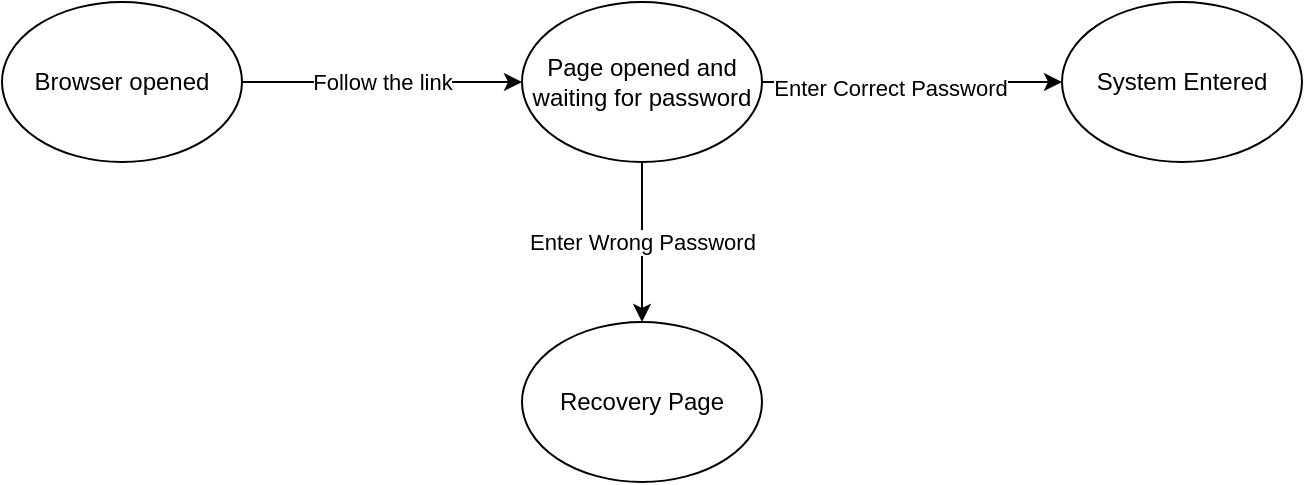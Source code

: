 <mxfile version="22.0.4" type="google" pages="5">
  <diagram name="Page-1" id="uEbRUne0wFBTd5gLrkr-">
    <mxGraphModel dx="887" dy="557" grid="1" gridSize="10" guides="1" tooltips="1" connect="1" arrows="1" fold="1" page="1" pageScale="1" pageWidth="850" pageHeight="1100" math="0" shadow="0">
      <root>
        <mxCell id="0" />
        <mxCell id="1" parent="0" />
        <mxCell id="TFoDrSF2clW0FWO_umzl-3" value="Follow the link" style="edgeStyle=orthogonalEdgeStyle;rounded=0;orthogonalLoop=1;jettySize=auto;html=1;" edge="1" parent="1" source="TFoDrSF2clW0FWO_umzl-1" target="TFoDrSF2clW0FWO_umzl-2">
          <mxGeometry relative="1" as="geometry" />
        </mxCell>
        <mxCell id="TFoDrSF2clW0FWO_umzl-1" value="Browser opened" style="ellipse;whiteSpace=wrap;html=1;" vertex="1" parent="1">
          <mxGeometry x="90" y="110" width="120" height="80" as="geometry" />
        </mxCell>
        <mxCell id="TFoDrSF2clW0FWO_umzl-5" value="" style="edgeStyle=orthogonalEdgeStyle;rounded=0;orthogonalLoop=1;jettySize=auto;html=1;" edge="1" parent="1" source="TFoDrSF2clW0FWO_umzl-2" target="TFoDrSF2clW0FWO_umzl-4">
          <mxGeometry relative="1" as="geometry" />
        </mxCell>
        <mxCell id="TFoDrSF2clW0FWO_umzl-6" value="Enter Correct Password" style="edgeLabel;html=1;align=center;verticalAlign=middle;resizable=0;points=[];" vertex="1" connectable="0" parent="TFoDrSF2clW0FWO_umzl-5">
          <mxGeometry x="-0.15" y="-3" relative="1" as="geometry">
            <mxPoint as="offset" />
          </mxGeometry>
        </mxCell>
        <mxCell id="TFoDrSF2clW0FWO_umzl-8" value="Enter Wrong Password" style="edgeStyle=orthogonalEdgeStyle;rounded=0;orthogonalLoop=1;jettySize=auto;html=1;" edge="1" parent="1" source="TFoDrSF2clW0FWO_umzl-2" target="TFoDrSF2clW0FWO_umzl-7">
          <mxGeometry relative="1" as="geometry" />
        </mxCell>
        <mxCell id="TFoDrSF2clW0FWO_umzl-2" value="Page opened and waiting for password" style="ellipse;whiteSpace=wrap;html=1;" vertex="1" parent="1">
          <mxGeometry x="350" y="110" width="120" height="80" as="geometry" />
        </mxCell>
        <mxCell id="TFoDrSF2clW0FWO_umzl-4" value="System Entered" style="ellipse;whiteSpace=wrap;html=1;" vertex="1" parent="1">
          <mxGeometry x="620" y="110" width="120" height="80" as="geometry" />
        </mxCell>
        <mxCell id="TFoDrSF2clW0FWO_umzl-7" value="Recovery Page" style="ellipse;whiteSpace=wrap;html=1;" vertex="1" parent="1">
          <mxGeometry x="350" y="270" width="120" height="80" as="geometry" />
        </mxCell>
      </root>
    </mxGraphModel>
  </diagram>
  <diagram id="aiQ1f44-mH8TnDGbYiIu" name="Page-2">
    <mxGraphModel grid="1" page="1" gridSize="10" guides="1" tooltips="1" connect="1" arrows="1" fold="1" pageScale="1" pageWidth="850" pageHeight="1100" math="0" shadow="0">
      <root>
        <mxCell id="0" />
        <mxCell id="1" parent="0" />
        <mxCell id="5BOYb1PetQXMvJ847kSk-3" value="" style="edgeStyle=orthogonalEdgeStyle;rounded=0;orthogonalLoop=1;jettySize=auto;html=1;" edge="1" parent="1" source="5BOYb1PetQXMvJ847kSk-1" target="5BOYb1PetQXMvJ847kSk-2">
          <mxGeometry relative="1" as="geometry" />
        </mxCell>
        <mxCell id="5BOYb1PetQXMvJ847kSk-1" value="Open the website" style="ellipse;whiteSpace=wrap;html=1;" vertex="1" parent="1">
          <mxGeometry x="50" y="30" width="120" height="80" as="geometry" />
        </mxCell>
        <mxCell id="5BOYb1PetQXMvJ847kSk-5" value="" style="edgeStyle=orthogonalEdgeStyle;rounded=0;orthogonalLoop=1;jettySize=auto;html=1;" edge="1" parent="1" source="5BOYb1PetQXMvJ847kSk-2" target="5BOYb1PetQXMvJ847kSk-4">
          <mxGeometry relative="1" as="geometry" />
        </mxCell>
        <mxCell id="5BOYb1PetQXMvJ847kSk-6" value="Buy the tickets" style="edgeLabel;html=1;align=center;verticalAlign=middle;resizable=0;points=[];" connectable="0" vertex="1" parent="5BOYb1PetQXMvJ847kSk-5">
          <mxGeometry x="-0.4" relative="1" as="geometry">
            <mxPoint as="offset" />
          </mxGeometry>
        </mxCell>
        <mxCell id="5BOYb1PetQXMvJ847kSk-2" value="Select an available session" style="ellipse;whiteSpace=wrap;html=1;" vertex="1" parent="1">
          <mxGeometry x="250" y="30" width="120" height="80" as="geometry" />
        </mxCell>
        <mxCell id="5BOYb1PetQXMvJ847kSk-8" value="" style="edgeStyle=orthogonalEdgeStyle;rounded=0;orthogonalLoop=1;jettySize=auto;html=1;" edge="1" parent="1" source="5BOYb1PetQXMvJ847kSk-4" target="5BOYb1PetQXMvJ847kSk-7">
          <mxGeometry relative="1" as="geometry" />
        </mxCell>
        <mxCell id="5BOYb1PetQXMvJ847kSk-9" value="Pay" style="edgeLabel;html=1;align=center;verticalAlign=middle;resizable=0;points=[];" connectable="0" vertex="1" parent="5BOYb1PetQXMvJ847kSk-8">
          <mxGeometry x="0.004" y="1" relative="1" as="geometry">
            <mxPoint as="offset" />
          </mxGeometry>
        </mxCell>
        <mxCell id="5BOYb1PetQXMvJ847kSk-4" value="Choose the seats" style="ellipse;whiteSpace=wrap;html=1;" vertex="1" parent="1">
          <mxGeometry x="510" y="30" width="120" height="80" as="geometry" />
        </mxCell>
        <mxCell id="5BOYb1PetQXMvJ847kSk-17" value="Show it to the controller" style="edgeStyle=orthogonalEdgeStyle;rounded=0;orthogonalLoop=1;jettySize=auto;html=1;" edge="1" parent="1" source="5BOYb1PetQXMvJ847kSk-7" target="5BOYb1PetQXMvJ847kSk-16">
          <mxGeometry relative="1" as="geometry" />
        </mxCell>
        <mxCell id="5BOYb1PetQXMvJ847kSk-7" value="Receive&amp;nbsp; a QR code" style="ellipse;whiteSpace=wrap;html=1;" vertex="1" parent="1">
          <mxGeometry x="710" y="30" width="120" height="80" as="geometry" />
        </mxCell>
        <mxCell id="5BOYb1PetQXMvJ847kSk-19" value="Active" style="edgeStyle=orthogonalEdgeStyle;rounded=0;orthogonalLoop=1;jettySize=auto;html=1;" edge="1" parent="1" source="5BOYb1PetQXMvJ847kSk-16" target="5BOYb1PetQXMvJ847kSk-18">
          <mxGeometry relative="1" as="geometry" />
        </mxCell>
        <mxCell id="5BOYb1PetQXMvJ847kSk-21" value="Inactive" style="edgeStyle=orthogonalEdgeStyle;rounded=0;orthogonalLoop=1;jettySize=auto;html=1;" edge="1" parent="1" source="5BOYb1PetQXMvJ847kSk-16" target="5BOYb1PetQXMvJ847kSk-20">
          <mxGeometry relative="1" as="geometry" />
        </mxCell>
        <mxCell id="5BOYb1PetQXMvJ847kSk-16" value="QR code validation" style="ellipse;whiteSpace=wrap;html=1;" vertex="1" parent="1">
          <mxGeometry x="710" y="190" width="120" height="80" as="geometry" />
        </mxCell>
        <mxCell id="5BOYb1PetQXMvJ847kSk-18" value="Watching the movie" style="ellipse;whiteSpace=wrap;html=1;" vertex="1" parent="1">
          <mxGeometry x="710" y="350" width="120" height="80" as="geometry" />
        </mxCell>
        <mxCell id="5BOYb1PetQXMvJ847kSk-20" value="Next timeslot" style="ellipse;whiteSpace=wrap;html=1;" vertex="1" parent="1">
          <mxGeometry x="510" y="190" width="120" height="80" as="geometry" />
        </mxCell>
      </root>
    </mxGraphModel>
  </diagram>
  <diagram id="wuZjX5rlrq-FypIWl7sG" name="Page-3">
    <mxGraphModel grid="1" page="1" gridSize="10" guides="1" tooltips="1" connect="1" arrows="1" fold="1" pageScale="1" pageWidth="850" pageHeight="1100" math="0" shadow="0">
      <root>
        <mxCell id="0" />
        <mxCell id="1" parent="0" />
        <mxCell id="b86qAr8NrRniLDkwfPh6-5" value="Power ON" style="edgeStyle=orthogonalEdgeStyle;rounded=0;orthogonalLoop=1;jettySize=auto;html=1;" edge="1" parent="1" source="b86qAr8NrRniLDkwfPh6-1" target="b86qAr8NrRniLDkwfPh6-4">
          <mxGeometry relative="1" as="geometry" />
        </mxCell>
        <mxCell id="b86qAr8NrRniLDkwfPh6-1" value="TV off (S1)" style="rounded=1;whiteSpace=wrap;html=1;" vertex="1" parent="1">
          <mxGeometry x="70" y="40" width="120" height="60" as="geometry" />
        </mxCell>
        <mxCell id="b86qAr8NrRniLDkwfPh6-6" value="" style="edgeStyle=orthogonalEdgeStyle;rounded=0;orthogonalLoop=1;jettySize=auto;html=1;exitX=0.75;exitY=0;exitDx=0;exitDy=0;entryX=0.75;entryY=1;entryDx=0;entryDy=0;" edge="1" parent="1" source="b86qAr8NrRniLDkwfPh6-4" target="b86qAr8NrRniLDkwfPh6-1">
          <mxGeometry relative="1" as="geometry" />
        </mxCell>
        <mxCell id="b86qAr8NrRniLDkwfPh6-7" value="Power OFF" style="edgeLabel;html=1;align=center;verticalAlign=middle;resizable=0;points=[];" connectable="0" vertex="1" parent="b86qAr8NrRniLDkwfPh6-6">
          <mxGeometry x="-0.45" relative="1" as="geometry">
            <mxPoint as="offset" />
          </mxGeometry>
        </mxCell>
        <mxCell id="b86qAr8NrRniLDkwfPh6-17" style="edgeStyle=orthogonalEdgeStyle;rounded=0;orthogonalLoop=1;jettySize=auto;html=1;exitX=1;exitY=0.25;exitDx=0;exitDy=0;entryX=0.793;entryY=1.008;entryDx=0;entryDy=0;entryPerimeter=0;" edge="1" parent="1" source="b86qAr8NrRniLDkwfPh6-4" target="b86qAr8NrRniLDkwfPh6-8">
          <mxGeometry relative="1" as="geometry">
            <Array as="points">
              <mxPoint x="315" y="245" />
              <mxPoint x="315" y="240" />
            </Array>
          </mxGeometry>
        </mxCell>
        <mxCell id="b86qAr8NrRniLDkwfPh6-18" value="RC on" style="edgeLabel;html=1;align=center;verticalAlign=middle;resizable=0;points=[];" connectable="0" vertex="1" parent="b86qAr8NrRniLDkwfPh6-17">
          <mxGeometry x="-0.031" y="1" relative="1" as="geometry">
            <mxPoint as="offset" />
          </mxGeometry>
        </mxCell>
        <mxCell id="b86qAr8NrRniLDkwfPh6-4" value="TV stand by (S2)&amp;nbsp;" style="whiteSpace=wrap;html=1;rounded=1;" vertex="1" parent="1">
          <mxGeometry x="70" y="230" width="120" height="60" as="geometry" />
        </mxCell>
        <mxCell id="b86qAr8NrRniLDkwfPh6-15" style="edgeStyle=orthogonalEdgeStyle;rounded=0;orthogonalLoop=1;jettySize=auto;html=1;exitX=0.25;exitY=1;exitDx=0;exitDy=0;entryX=1;entryY=0.5;entryDx=0;entryDy=0;" edge="1" parent="1" source="b86qAr8NrRniLDkwfPh6-8" target="b86qAr8NrRniLDkwfPh6-1">
          <mxGeometry relative="1" as="geometry">
            <Array as="points">
              <mxPoint x="440" y="70" />
            </Array>
          </mxGeometry>
        </mxCell>
        <mxCell id="b86qAr8NrRniLDkwfPh6-16" value="Power off" style="edgeLabel;html=1;align=center;verticalAlign=middle;resizable=0;points=[];" connectable="0" vertex="1" parent="b86qAr8NrRniLDkwfPh6-15">
          <mxGeometry x="0.145" y="-3" relative="1" as="geometry">
            <mxPoint as="offset" />
          </mxGeometry>
        </mxCell>
        <mxCell id="b86qAr8NrRniLDkwfPh6-21" style="edgeStyle=orthogonalEdgeStyle;rounded=0;orthogonalLoop=1;jettySize=auto;html=1;entryX=1;entryY=0.75;entryDx=0;entryDy=0;exitX=0.917;exitY=1.017;exitDx=0;exitDy=0;exitPerimeter=0;" edge="1" parent="1" source="b86qAr8NrRniLDkwfPh6-8" target="b86qAr8NrRniLDkwfPh6-4">
          <mxGeometry relative="1" as="geometry">
            <mxPoint x="430" y="275" as="sourcePoint" />
          </mxGeometry>
        </mxCell>
        <mxCell id="b86qAr8NrRniLDkwfPh6-22" value="RC off" style="edgeLabel;html=1;align=center;verticalAlign=middle;resizable=0;points=[];" connectable="0" vertex="1" parent="b86qAr8NrRniLDkwfPh6-21">
          <mxGeometry x="0.098" y="1" relative="1" as="geometry">
            <mxPoint as="offset" />
          </mxGeometry>
        </mxCell>
        <mxCell id="b86qAr8NrRniLDkwfPh6-8" value="TV play (S3)" style="whiteSpace=wrap;html=1;rounded=1;arcSize=24;direction=south;" vertex="1" parent="1">
          <mxGeometry x="440" y="10" width="120" height="290" as="geometry" />
        </mxCell>
      </root>
    </mxGraphModel>
  </diagram>
  <diagram id="XkKyA4-nwQY60iMoyVMe" name="Page-4">
    <mxGraphModel grid="1" page="1" gridSize="10" guides="1" tooltips="1" connect="1" arrows="1" fold="1" pageScale="1" pageWidth="850" pageHeight="1100" math="0" shadow="0">
      <root>
        <mxCell id="0" />
        <mxCell id="1" parent="0" />
        <mxCell id="X5nG7naCxw4jW78CPcke-1" value="Make a state and transition diagram for testing the following video game:&#xa;After starting the game, you find yourself in the Castle of Mysteries, in a room with two&#xa;corridors — to the right and the left.&#xa;If you go to the right, you will get to the dragon. The dragon gives you a riddle. If the&#xa;answer is correct — you leave the castle and win. If not, the dragon gives another riddle.&#xa;If you answer incorrectly for the second time, the dragon will eat you, and you lose.&#xa;If you go to the left, you will get to the witch. The witch gives a riddle. If the answer is&#xa;correct, you leave the castle and win. If the answer is wrong, the witch takes you to the&#xa;Dragon." style="text;whiteSpace=wrap;html=1;" vertex="1" parent="1">
          <mxGeometry x="40" y="40" width="500" height="150" as="geometry" />
        </mxCell>
        <mxCell id="X5nG7naCxw4jW78CPcke-5" value="" style="edgeStyle=orthogonalEdgeStyle;rounded=0;orthogonalLoop=1;jettySize=auto;html=1;" edge="1" parent="1" source="X5nG7naCxw4jW78CPcke-3" target="X5nG7naCxw4jW78CPcke-4">
          <mxGeometry relative="1" as="geometry" />
        </mxCell>
        <mxCell id="X5nG7naCxw4jW78CPcke-23" value="" style="edgeStyle=orthogonalEdgeStyle;rounded=0;orthogonalLoop=1;jettySize=auto;html=1;" edge="1" parent="1" source="X5nG7naCxw4jW78CPcke-3" target="X5nG7naCxw4jW78CPcke-22">
          <mxGeometry relative="1" as="geometry" />
        </mxCell>
        <mxCell id="X5nG7naCxw4jW78CPcke-3" value="Game started" style="rounded=1;whiteSpace=wrap;html=1;arcSize=50;" vertex="1" parent="1">
          <mxGeometry x="250" y="200" width="120" height="60" as="geometry" />
        </mxCell>
        <mxCell id="X5nG7naCxw4jW78CPcke-7" value="" style="edgeStyle=orthogonalEdgeStyle;rounded=0;orthogonalLoop=1;jettySize=auto;html=1;" edge="1" parent="1" source="X5nG7naCxw4jW78CPcke-4" target="X5nG7naCxw4jW78CPcke-6">
          <mxGeometry relative="1" as="geometry" />
        </mxCell>
        <mxCell id="X5nG7naCxw4jW78CPcke-4" value="Dragon" style="whiteSpace=wrap;html=1;rounded=1;" vertex="1" parent="1">
          <mxGeometry x="410" y="200" width="120" height="60" as="geometry" />
        </mxCell>
        <mxCell id="X5nG7naCxw4jW78CPcke-10" value="" style="edgeStyle=orthogonalEdgeStyle;rounded=0;orthogonalLoop=1;jettySize=auto;html=1;" edge="1" parent="1" source="X5nG7naCxw4jW78CPcke-6" target="X5nG7naCxw4jW78CPcke-9">
          <mxGeometry relative="1" as="geometry" />
        </mxCell>
        <mxCell id="X5nG7naCxw4jW78CPcke-11" value="Correct answer" style="edgeLabel;html=1;align=center;verticalAlign=middle;resizable=0;points=[];" connectable="0" vertex="1" parent="X5nG7naCxw4jW78CPcke-10">
          <mxGeometry x="0.025" y="1" relative="1" as="geometry">
            <mxPoint as="offset" />
          </mxGeometry>
        </mxCell>
        <mxCell id="X5nG7naCxw4jW78CPcke-13" value="" style="edgeStyle=orthogonalEdgeStyle;rounded=0;orthogonalLoop=1;jettySize=auto;html=1;" edge="1" parent="1" source="X5nG7naCxw4jW78CPcke-6" target="X5nG7naCxw4jW78CPcke-12">
          <mxGeometry relative="1" as="geometry" />
        </mxCell>
        <mxCell id="X5nG7naCxw4jW78CPcke-14" value="Wrong answer" style="edgeLabel;html=1;align=center;verticalAlign=middle;resizable=0;points=[];" connectable="0" vertex="1" parent="X5nG7naCxw4jW78CPcke-13">
          <mxGeometry x="-0.35" y="-1" relative="1" as="geometry">
            <mxPoint as="offset" />
          </mxGeometry>
        </mxCell>
        <mxCell id="X5nG7naCxw4jW78CPcke-6" value="Riddle" style="whiteSpace=wrap;html=1;rounded=1;" vertex="1" parent="1">
          <mxGeometry x="580" y="200" width="120" height="60" as="geometry" />
        </mxCell>
        <mxCell id="X5nG7naCxw4jW78CPcke-9" value="Win and leave the castle" style="whiteSpace=wrap;html=1;rounded=1;" vertex="1" parent="1">
          <mxGeometry x="800" y="200" width="120" height="60" as="geometry" />
        </mxCell>
        <mxCell id="X5nG7naCxw4jW78CPcke-17" style="edgeStyle=orthogonalEdgeStyle;rounded=0;orthogonalLoop=1;jettySize=auto;html=1;exitX=1;exitY=0.25;exitDx=0;exitDy=0;entryX=0.5;entryY=1;entryDx=0;entryDy=0;" edge="1" parent="1" source="X5nG7naCxw4jW78CPcke-12" target="X5nG7naCxw4jW78CPcke-9">
          <mxGeometry relative="1" as="geometry" />
        </mxCell>
        <mxCell id="X5nG7naCxw4jW78CPcke-18" value="Correct answer" style="edgeLabel;html=1;align=center;verticalAlign=middle;resizable=0;points=[];" connectable="0" vertex="1" parent="X5nG7naCxw4jW78CPcke-17">
          <mxGeometry x="-0.439" y="3" relative="1" as="geometry">
            <mxPoint as="offset" />
          </mxGeometry>
        </mxCell>
        <mxCell id="X5nG7naCxw4jW78CPcke-20" value="" style="edgeStyle=orthogonalEdgeStyle;rounded=0;orthogonalLoop=1;jettySize=auto;html=1;" edge="1" parent="1" source="X5nG7naCxw4jW78CPcke-12" target="X5nG7naCxw4jW78CPcke-19">
          <mxGeometry relative="1" as="geometry" />
        </mxCell>
        <mxCell id="X5nG7naCxw4jW78CPcke-21" value="Wrong answer" style="edgeLabel;html=1;align=center;verticalAlign=middle;resizable=0;points=[];" connectable="0" vertex="1" parent="X5nG7naCxw4jW78CPcke-20">
          <mxGeometry x="-0.25" relative="1" as="geometry">
            <mxPoint as="offset" />
          </mxGeometry>
        </mxCell>
        <mxCell id="X5nG7naCxw4jW78CPcke-12" value="Another riddle" style="whiteSpace=wrap;html=1;rounded=1;" vertex="1" parent="1">
          <mxGeometry x="580" y="340" width="120" height="60" as="geometry" />
        </mxCell>
        <mxCell id="X5nG7naCxw4jW78CPcke-19" value="The Dragon will eat you and you lose" style="whiteSpace=wrap;html=1;rounded=1;" vertex="1" parent="1">
          <mxGeometry x="580" y="480" width="120" height="60" as="geometry" />
        </mxCell>
        <mxCell id="X5nG7naCxw4jW78CPcke-25" value="" style="edgeStyle=orthogonalEdgeStyle;rounded=0;orthogonalLoop=1;jettySize=auto;html=1;" edge="1" parent="1" source="X5nG7naCxw4jW78CPcke-22" target="X5nG7naCxw4jW78CPcke-24">
          <mxGeometry relative="1" as="geometry" />
        </mxCell>
        <mxCell id="X5nG7naCxw4jW78CPcke-22" value="Witch" style="whiteSpace=wrap;html=1;rounded=1;" vertex="1" parent="1">
          <mxGeometry x="90" y="200" width="120" height="60" as="geometry" />
        </mxCell>
        <mxCell id="X5nG7naCxw4jW78CPcke-27" value="" style="edgeStyle=orthogonalEdgeStyle;rounded=0;orthogonalLoop=1;jettySize=auto;html=1;" edge="1" parent="1" source="X5nG7naCxw4jW78CPcke-24" target="X5nG7naCxw4jW78CPcke-26">
          <mxGeometry relative="1" as="geometry" />
        </mxCell>
        <mxCell id="X5nG7naCxw4jW78CPcke-28" value="Correct answer" style="edgeLabel;html=1;align=center;verticalAlign=middle;resizable=0;points=[];" connectable="0" vertex="1" parent="X5nG7naCxw4jW78CPcke-27">
          <mxGeometry x="-0.125" y="-1" relative="1" as="geometry">
            <mxPoint as="offset" />
          </mxGeometry>
        </mxCell>
        <mxCell id="57pekylz-xbHcTrhemu1-2" style="edgeStyle=orthogonalEdgeStyle;rounded=0;orthogonalLoop=1;jettySize=auto;html=1;exitX=1;exitY=0.75;exitDx=0;exitDy=0;entryX=0.5;entryY=1;entryDx=0;entryDy=0;" edge="1" parent="1" source="X5nG7naCxw4jW78CPcke-24" target="X5nG7naCxw4jW78CPcke-4">
          <mxGeometry relative="1" as="geometry" />
        </mxCell>
        <mxCell id="57pekylz-xbHcTrhemu1-3" value="Wrong Answer" style="edgeLabel;html=1;align=center;verticalAlign=middle;resizable=0;points=[];" connectable="0" vertex="1" parent="57pekylz-xbHcTrhemu1-2">
          <mxGeometry x="-0.218" y="-1" relative="1" as="geometry">
            <mxPoint as="offset" />
          </mxGeometry>
        </mxCell>
        <mxCell id="X5nG7naCxw4jW78CPcke-24" value="Riddle" style="whiteSpace=wrap;html=1;rounded=1;" vertex="1" parent="1">
          <mxGeometry x="90" y="290" width="120" height="60" as="geometry" />
        </mxCell>
        <mxCell id="X5nG7naCxw4jW78CPcke-26" value="Win and leave the castle" style="whiteSpace=wrap;html=1;rounded=1;" vertex="1" parent="1">
          <mxGeometry x="90" y="430" width="120" height="60" as="geometry" />
        </mxCell>
      </root>
    </mxGraphModel>
  </diagram>
  <diagram id="X26Ykhv9WYEpLscVcZ9b" name="Page-5">
    <mxGraphModel grid="1" page="1" gridSize="10" guides="1" tooltips="1" connect="1" arrows="1" fold="1" pageScale="1" pageWidth="850" pageHeight="1100" math="0" shadow="0">
      <root>
        <mxCell id="0" />
        <mxCell id="1" parent="0" />
        <mxCell id="AsdjzeunFyEnqa6Ra3yB-17" value="" style="edgeStyle=orthogonalEdgeStyle;rounded=0;orthogonalLoop=1;jettySize=auto;html=1;" edge="1" parent="1" source="AsdjzeunFyEnqa6Ra3yB-15" target="AsdjzeunFyEnqa6Ra3yB-16">
          <mxGeometry relative="1" as="geometry" />
        </mxCell>
        <mxCell id="AsdjzeunFyEnqa6Ra3yB-15" value="Start" style="rounded=1;whiteSpace=wrap;html=1;" vertex="1" parent="1">
          <mxGeometry x="360" y="190" width="120" height="60" as="geometry" />
        </mxCell>
        <mxCell id="AsdjzeunFyEnqa6Ra3yB-19" value="" style="edgeStyle=orthogonalEdgeStyle;rounded=0;orthogonalLoop=1;jettySize=auto;html=1;" edge="1" parent="1" source="AsdjzeunFyEnqa6Ra3yB-16" target="AsdjzeunFyEnqa6Ra3yB-18">
          <mxGeometry relative="1" as="geometry" />
        </mxCell>
        <mxCell id="AsdjzeunFyEnqa6Ra3yB-16" value="User Registration" style="whiteSpace=wrap;html=1;rounded=1;" vertex="1" parent="1">
          <mxGeometry x="360" y="330" width="120" height="60" as="geometry" />
        </mxCell>
        <mxCell id="AsdjzeunFyEnqa6Ra3yB-21" value="" style="edgeStyle=orthogonalEdgeStyle;rounded=0;orthogonalLoop=1;jettySize=auto;html=1;" edge="1" parent="1" source="AsdjzeunFyEnqa6Ra3yB-18" target="AsdjzeunFyEnqa6Ra3yB-20">
          <mxGeometry relative="1" as="geometry" />
        </mxCell>
        <mxCell id="AsdjzeunFyEnqa6Ra3yB-23" value="" style="edgeStyle=orthogonalEdgeStyle;rounded=0;orthogonalLoop=1;jettySize=auto;html=1;" edge="1" parent="1" source="AsdjzeunFyEnqa6Ra3yB-18" target="AsdjzeunFyEnqa6Ra3yB-22">
          <mxGeometry relative="1" as="geometry" />
        </mxCell>
        <mxCell id="AsdjzeunFyEnqa6Ra3yB-18" value="Profile Setup" style="whiteSpace=wrap;html=1;rounded=1;" vertex="1" parent="1">
          <mxGeometry x="360" y="470" width="120" height="60" as="geometry" />
        </mxCell>
        <mxCell id="AsdjzeunFyEnqa6Ra3yB-27" value="Browsing Cat Photo" style="edgeStyle=orthogonalEdgeStyle;rounded=0;orthogonalLoop=1;jettySize=auto;html=1;" edge="1" parent="1" source="AsdjzeunFyEnqa6Ra3yB-20" target="AsdjzeunFyEnqa6Ra3yB-26">
          <mxGeometry relative="1" as="geometry" />
        </mxCell>
        <mxCell id="AsdjzeunFyEnqa6Ra3yB-20" value="Main Feed" style="whiteSpace=wrap;html=1;rounded=1;" vertex="1" parent="1">
          <mxGeometry x="180" y="560" width="120" height="60" as="geometry" />
        </mxCell>
        <mxCell id="AsdjzeunFyEnqa6Ra3yB-25" value="" style="edgeStyle=orthogonalEdgeStyle;rounded=0;orthogonalLoop=1;jettySize=auto;html=1;" edge="1" parent="1" source="AsdjzeunFyEnqa6Ra3yB-22" target="AsdjzeunFyEnqa6Ra3yB-24">
          <mxGeometry relative="1" as="geometry" />
        </mxCell>
        <mxCell id="AsdjzeunFyEnqa6Ra3yB-22" value="Uploading and Sharing Cat Pholo" style="whiteSpace=wrap;html=1;rounded=1;" vertex="1" parent="1">
          <mxGeometry x="580" y="560" width="120" height="60" as="geometry" />
        </mxCell>
        <mxCell id="AsdjzeunFyEnqa6Ra3yB-24" value="Interacting With Friends and Followers" style="whiteSpace=wrap;html=1;rounded=1;" vertex="1" parent="1">
          <mxGeometry x="580" y="700" width="120" height="60" as="geometry" />
        </mxCell>
        <mxCell id="AsdjzeunFyEnqa6Ra3yB-29" value="Reading the comments" style="edgeStyle=orthogonalEdgeStyle;rounded=0;orthogonalLoop=1;jettySize=auto;html=1;" edge="1" parent="1" source="AsdjzeunFyEnqa6Ra3yB-26" target="AsdjzeunFyEnqa6Ra3yB-28">
          <mxGeometry relative="1" as="geometry" />
        </mxCell>
        <mxCell id="AsdjzeunFyEnqa6Ra3yB-26" value="Discovering Cat Related Content" style="whiteSpace=wrap;html=1;rounded=1;" vertex="1" parent="1">
          <mxGeometry x="180" y="700" width="120" height="60" as="geometry" />
        </mxCell>
        <mxCell id="AsdjzeunFyEnqa6Ra3yB-31" value="" style="edgeStyle=orthogonalEdgeStyle;rounded=0;orthogonalLoop=1;jettySize=auto;html=1;" edge="1" parent="1" source="AsdjzeunFyEnqa6Ra3yB-28" target="AsdjzeunFyEnqa6Ra3yB-30">
          <mxGeometry relative="1" as="geometry" />
        </mxCell>
        <mxCell id="AsdjzeunFyEnqa6Ra3yB-28" value="Searching for Cat Breeds and Topics" style="whiteSpace=wrap;html=1;rounded=1;" vertex="1" parent="1">
          <mxGeometry x="180" y="840" width="120" height="60" as="geometry" />
        </mxCell>
        <mxCell id="AsdjzeunFyEnqa6Ra3yB-30" value="Viewing Profiles of Friends and Followers" style="whiteSpace=wrap;html=1;rounded=1;" vertex="1" parent="1">
          <mxGeometry x="180" y="980" width="120" height="60" as="geometry" />
        </mxCell>
      </root>
    </mxGraphModel>
  </diagram>
</mxfile>
